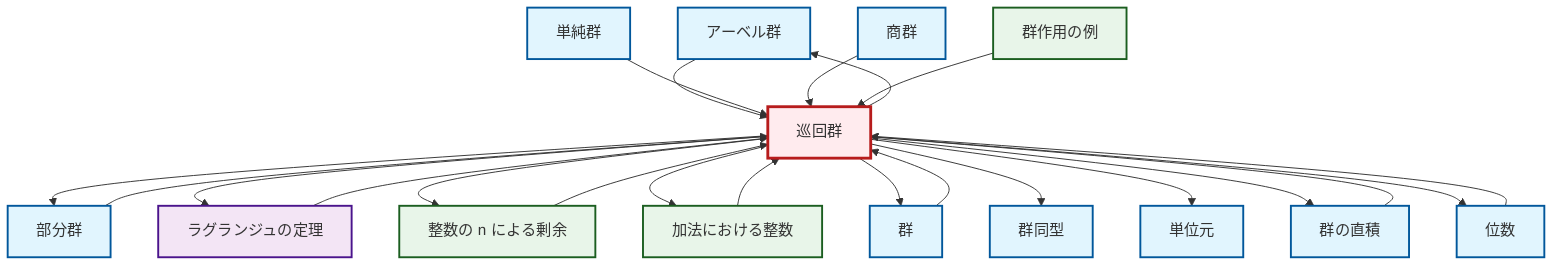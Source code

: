 graph TD
    classDef definition fill:#e1f5fe,stroke:#01579b,stroke-width:2px
    classDef theorem fill:#f3e5f5,stroke:#4a148c,stroke-width:2px
    classDef axiom fill:#fff3e0,stroke:#e65100,stroke-width:2px
    classDef example fill:#e8f5e9,stroke:#1b5e20,stroke-width:2px
    classDef current fill:#ffebee,stroke:#b71c1c,stroke-width:3px
    def-abelian-group["アーベル群"]:::definition
    def-group["群"]:::definition
    def-order["位数"]:::definition
    ex-quotient-integers-mod-n["整数の n による剰余"]:::example
    ex-group-action-examples["群作用の例"]:::example
    def-direct-product["群の直積"]:::definition
    ex-integers-addition["加法における整数"]:::example
    def-quotient-group["商群"]:::definition
    def-subgroup["部分群"]:::definition
    def-isomorphism["群同型"]:::definition
    def-simple-group["単純群"]:::definition
    def-cyclic-group["巡回群"]:::definition
    def-identity-element["単位元"]:::definition
    thm-lagrange["ラグランジュの定理"]:::theorem
    def-cyclic-group --> def-abelian-group
    def-cyclic-group --> def-subgroup
    def-cyclic-group --> thm-lagrange
    def-abelian-group --> def-cyclic-group
    thm-lagrange --> def-cyclic-group
    def-cyclic-group --> ex-quotient-integers-mod-n
    def-simple-group --> def-cyclic-group
    def-cyclic-group --> ex-integers-addition
    def-direct-product --> def-cyclic-group
    def-cyclic-group --> def-group
    def-cyclic-group --> def-isomorphism
    def-quotient-group --> def-cyclic-group
    def-cyclic-group --> def-identity-element
    def-order --> def-cyclic-group
    ex-integers-addition --> def-cyclic-group
    ex-group-action-examples --> def-cyclic-group
    def-cyclic-group --> def-direct-product
    def-group --> def-cyclic-group
    def-cyclic-group --> def-order
    ex-quotient-integers-mod-n --> def-cyclic-group
    def-subgroup --> def-cyclic-group
    class def-cyclic-group current